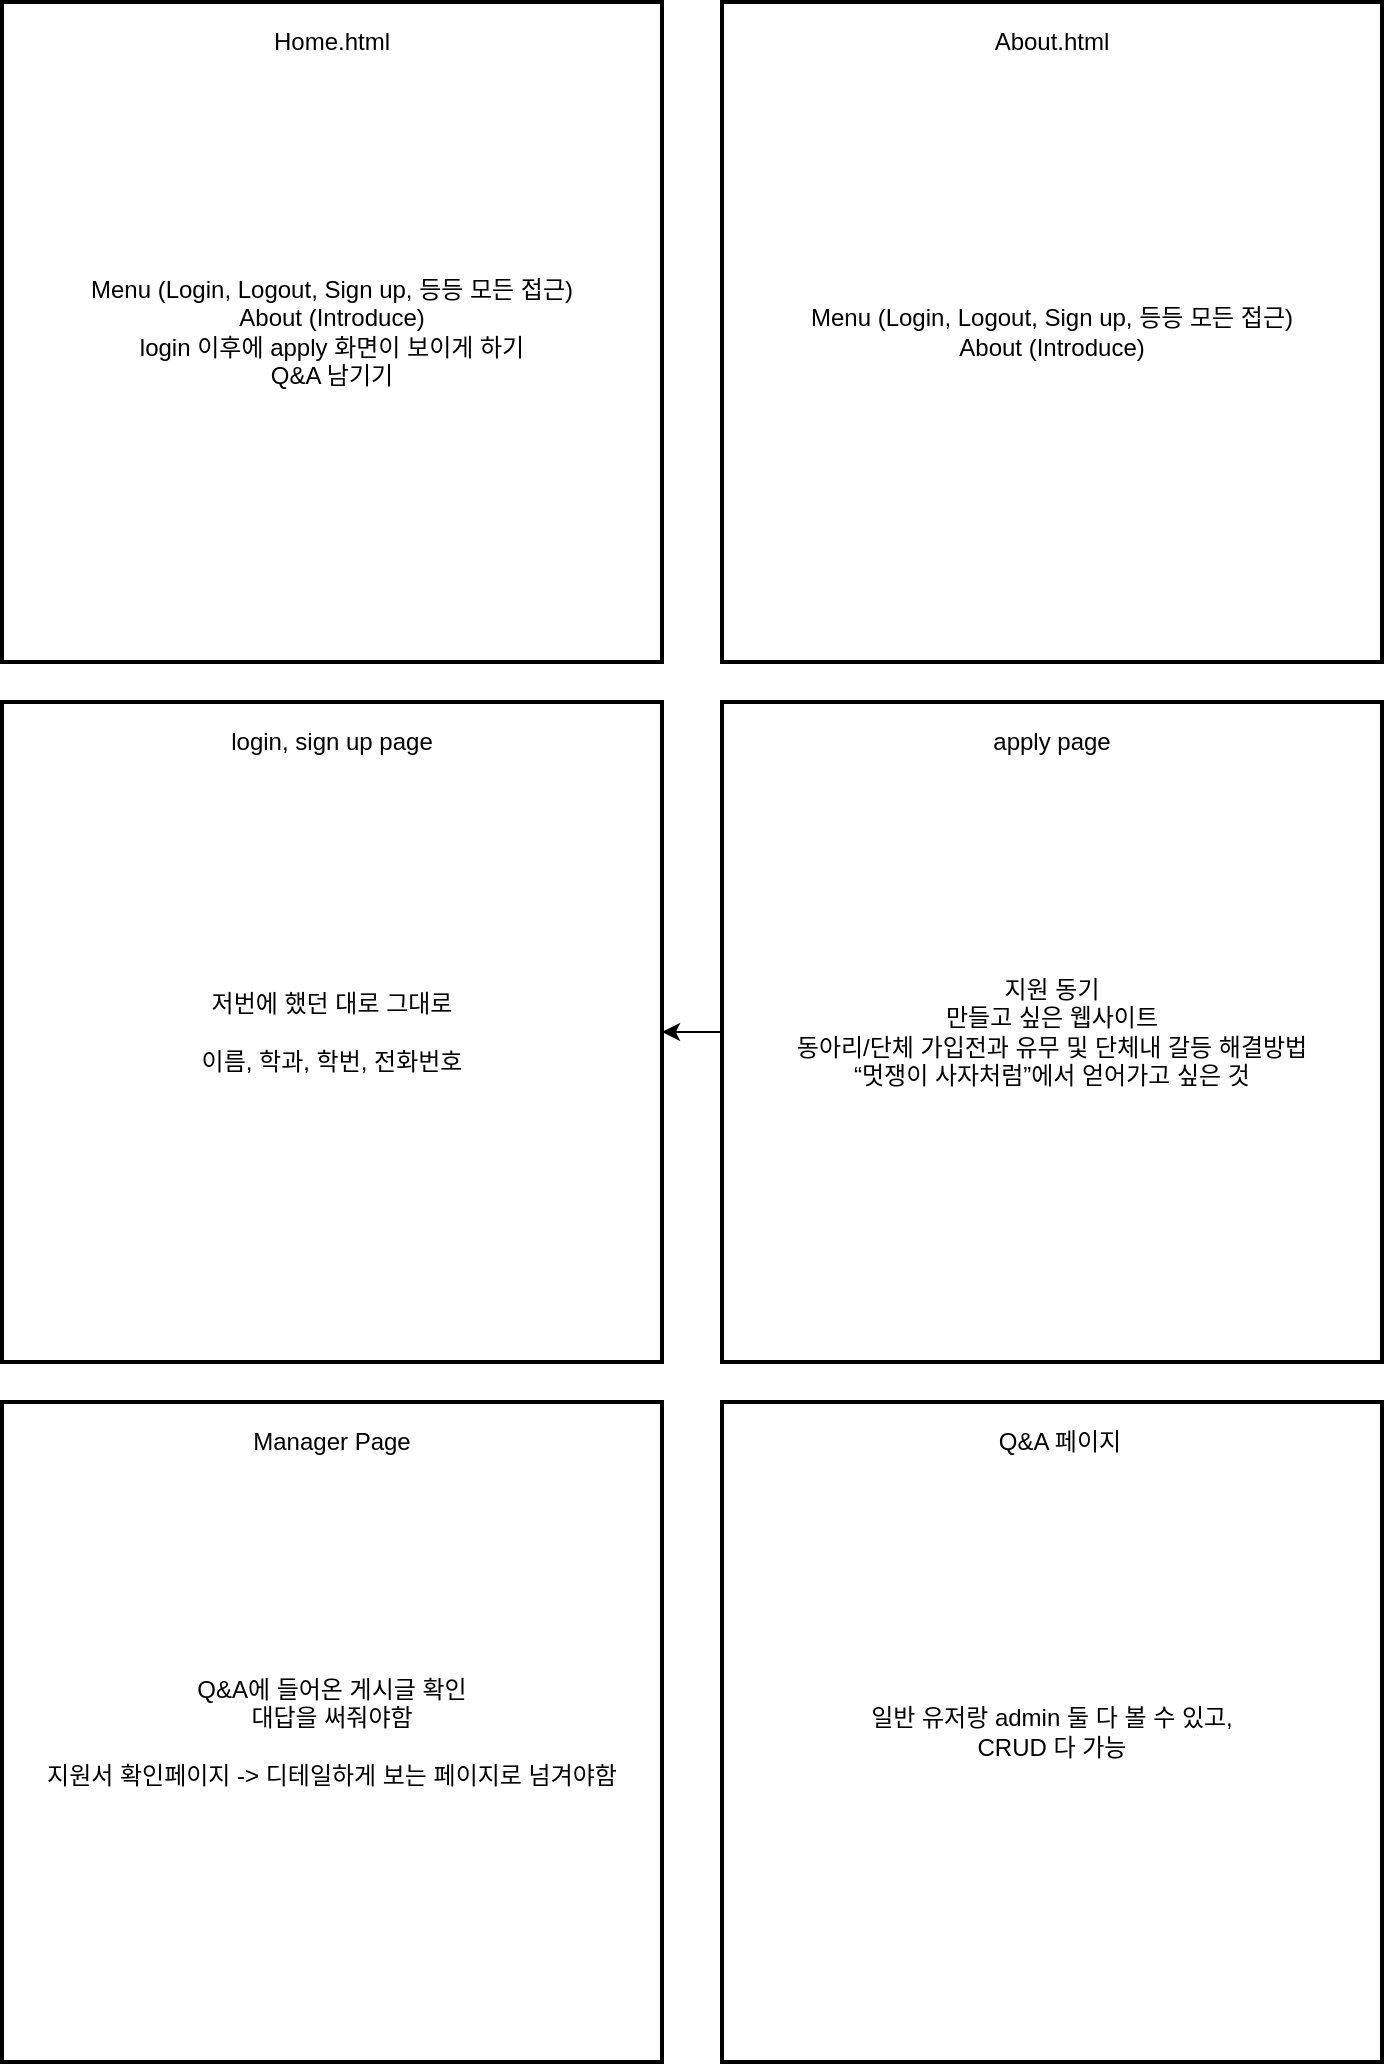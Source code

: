 <mxfile version="13.5.7" type="github">
  <diagram id="C5RBs43oDa-KdzZeNtuy" name="Page-1">
    <mxGraphModel dx="731" dy="403" grid="1" gridSize="10" guides="1" tooltips="1" connect="1" arrows="1" fold="1" page="1" pageScale="1" pageWidth="827" pageHeight="1169" math="0" shadow="0">
      <root>
        <mxCell id="WIyWlLk6GJQsqaUBKTNV-0" />
        <mxCell id="WIyWlLk6GJQsqaUBKTNV-1" parent="WIyWlLk6GJQsqaUBKTNV-0" />
        <mxCell id="eQT6mCWIJH2MH6zC0A-s-0" value="Menu (Login, Logout, Sign up, 등등 모든 접근)&lt;br&gt;About (Introduce)&lt;br&gt;login 이후에 apply 화면이 보이게 하기&lt;br&gt;Q&amp;amp;A 남기기" style="whiteSpace=wrap;html=1;aspect=fixed;strokeWidth=2;" vertex="1" parent="WIyWlLk6GJQsqaUBKTNV-1">
          <mxGeometry x="40" y="30" width="330" height="330" as="geometry" />
        </mxCell>
        <mxCell id="eQT6mCWIJH2MH6zC0A-s-1" value="Home.html" style="text;html=1;strokeColor=none;fillColor=none;align=center;verticalAlign=middle;whiteSpace=wrap;rounded=0;" vertex="1" parent="WIyWlLk6GJQsqaUBKTNV-1">
          <mxGeometry x="50" y="40" width="310" height="20" as="geometry" />
        </mxCell>
        <mxCell id="eQT6mCWIJH2MH6zC0A-s-2" value="Menu (Login, Logout, Sign up, 등등 모든 접근)&lt;br&gt;About (Introduce)&lt;span style=&quot;color: rgba(0 , 0 , 0 , 0) ; font-family: monospace ; font-size: 0px&quot;&gt;%3CmxGraphModel%3E%3Croot%3E%3CmxCell%20id%3D%220%22%2F%3E%3CmxCell%20id%3D%221%22%20parent%3D%220%22%2F%3E%3CmxCell%20id%3D%222%22%20value%3D%22Home.html%22%20style%3D%22text%3Bhtml%3D1%3BstrokeColor%3Dnone%3BfillColor%3Dnone%3Balign%3Dcenter%3BverticalAlign%3Dmiddle%3BwhiteSpace%3Dwrap%3Brounded%3D0%3B%22%20vertex%3D%221%22%20parent%3D%221%22%3E%3CmxGeometry%20x%3D%2250%22%20y%3D%2240%22%20width%3D%22310%22%20height%3D%2220%22%20as%3D%22geometry%22%2F%3E%3C%2FmxCell%3E%3C%2Froot%3E%3C%2FmxGraphModel%3E&lt;/span&gt;" style="whiteSpace=wrap;html=1;aspect=fixed;strokeWidth=2;" vertex="1" parent="WIyWlLk6GJQsqaUBKTNV-1">
          <mxGeometry x="400" y="30" width="330" height="330" as="geometry" />
        </mxCell>
        <mxCell id="eQT6mCWIJH2MH6zC0A-s-3" value="About.html" style="text;html=1;strokeColor=none;fillColor=none;align=center;verticalAlign=middle;whiteSpace=wrap;rounded=0;" vertex="1" parent="WIyWlLk6GJQsqaUBKTNV-1">
          <mxGeometry x="410" y="40" width="310" height="20" as="geometry" />
        </mxCell>
        <mxCell id="eQT6mCWIJH2MH6zC0A-s-4" value="저번에 했던 대로 그대로&lt;br&gt;&lt;br&gt;이름, 학과, 학번, 전화번호" style="whiteSpace=wrap;html=1;aspect=fixed;strokeWidth=2;" vertex="1" parent="WIyWlLk6GJQsqaUBKTNV-1">
          <mxGeometry x="40" y="380" width="330" height="330" as="geometry" />
        </mxCell>
        <mxCell id="eQT6mCWIJH2MH6zC0A-s-5" value="login, sign up page" style="text;html=1;strokeColor=none;fillColor=none;align=center;verticalAlign=middle;whiteSpace=wrap;rounded=0;" vertex="1" parent="WIyWlLk6GJQsqaUBKTNV-1">
          <mxGeometry x="50" y="390" width="310" height="20" as="geometry" />
        </mxCell>
        <mxCell id="eQT6mCWIJH2MH6zC0A-s-13" value="" style="edgeStyle=orthogonalEdgeStyle;rounded=0;orthogonalLoop=1;jettySize=auto;html=1;" edge="1" parent="WIyWlLk6GJQsqaUBKTNV-1" source="eQT6mCWIJH2MH6zC0A-s-6" target="eQT6mCWIJH2MH6zC0A-s-4">
          <mxGeometry relative="1" as="geometry" />
        </mxCell>
        <mxCell id="eQT6mCWIJH2MH6zC0A-s-6" value="지원 동기&lt;br&gt;만들고 싶은 웹사이트&lt;br&gt;&lt;span style=&quot;font-family: &amp;#34;poppins&amp;#34; , sans-serif ; background-color: rgb(255 , 255 , 255)&quot;&gt;&lt;font style=&quot;font-size: 12px&quot;&gt;동아리/단체 가입전과 유무 및 단체내 갈등 해결방법&lt;br&gt;&lt;/font&gt;&lt;/span&gt;&lt;span style=&quot;font-family: &amp;#34;poppins&amp;#34; , sans-serif ; background-color: rgb(255 , 255 , 255)&quot;&gt;&lt;font style=&quot;font-size: 12px&quot;&gt;“멋쟁이 사자처럼”에서 얻어가고 싶은 것&lt;/font&gt;&lt;/span&gt;&lt;span style=&quot;font-family: &amp;#34;poppins&amp;#34; , sans-serif ; background-color: rgb(255 , 255 , 255)&quot;&gt;&lt;br&gt;&lt;/span&gt;" style="whiteSpace=wrap;html=1;aspect=fixed;strokeWidth=2;" vertex="1" parent="WIyWlLk6GJQsqaUBKTNV-1">
          <mxGeometry x="400" y="380" width="330" height="330" as="geometry" />
        </mxCell>
        <mxCell id="eQT6mCWIJH2MH6zC0A-s-7" value="apply page" style="text;html=1;strokeColor=none;fillColor=none;align=center;verticalAlign=middle;whiteSpace=wrap;rounded=0;" vertex="1" parent="WIyWlLk6GJQsqaUBKTNV-1">
          <mxGeometry x="410" y="390" width="310" height="20" as="geometry" />
        </mxCell>
        <mxCell id="eQT6mCWIJH2MH6zC0A-s-8" value="&lt;span style=&quot;font-family: &amp;#34;poppins&amp;#34; , sans-serif ; background-color: rgb(255 , 255 , 255)&quot;&gt;Q&amp;amp;A에 들어온 게시글 확인&lt;br&gt;대답을 써줘야함&lt;br&gt;&lt;br&gt;지원서 확인페이지 -&amp;gt; 디테일하게 보는 페이지로 넘겨야함&lt;br&gt;&lt;/span&gt;" style="whiteSpace=wrap;html=1;aspect=fixed;strokeWidth=2;" vertex="1" parent="WIyWlLk6GJQsqaUBKTNV-1">
          <mxGeometry x="40" y="730" width="330" height="330" as="geometry" />
        </mxCell>
        <mxCell id="eQT6mCWIJH2MH6zC0A-s-9" value="Manager Page" style="text;html=1;strokeColor=none;fillColor=none;align=center;verticalAlign=middle;whiteSpace=wrap;rounded=0;" vertex="1" parent="WIyWlLk6GJQsqaUBKTNV-1">
          <mxGeometry x="50" y="740" width="310" height="20" as="geometry" />
        </mxCell>
        <mxCell id="eQT6mCWIJH2MH6zC0A-s-10" value="&lt;span style=&quot;font-family: &amp;#34;poppins&amp;#34; , sans-serif ; background-color: rgb(255 , 255 , 255)&quot;&gt;일반 유저랑 admin 둘 다 볼 수 있고,&lt;br&gt;CRUD 다 가능&lt;br&gt;&lt;/span&gt;" style="whiteSpace=wrap;html=1;aspect=fixed;strokeWidth=2;" vertex="1" parent="WIyWlLk6GJQsqaUBKTNV-1">
          <mxGeometry x="400" y="730" width="330" height="330" as="geometry" />
        </mxCell>
        <mxCell id="eQT6mCWIJH2MH6zC0A-s-12" value="Q&amp;amp;A 페이지" style="text;html=1;strokeColor=none;fillColor=none;align=center;verticalAlign=middle;whiteSpace=wrap;rounded=0;" vertex="1" parent="WIyWlLk6GJQsqaUBKTNV-1">
          <mxGeometry x="414" y="740" width="310" height="20" as="geometry" />
        </mxCell>
      </root>
    </mxGraphModel>
  </diagram>
</mxfile>
